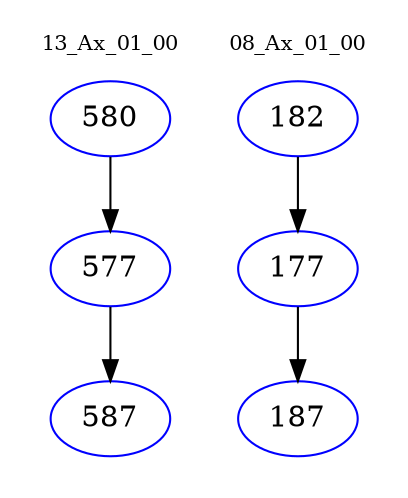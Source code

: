digraph{
subgraph cluster_0 {
color = white
label = "13_Ax_01_00";
fontsize=10;
T0_580 [label="580", color="blue"]
T0_580 -> T0_577 [color="black"]
T0_577 [label="577", color="blue"]
T0_577 -> T0_587 [color="black"]
T0_587 [label="587", color="blue"]
}
subgraph cluster_1 {
color = white
label = "08_Ax_01_00";
fontsize=10;
T1_182 [label="182", color="blue"]
T1_182 -> T1_177 [color="black"]
T1_177 [label="177", color="blue"]
T1_177 -> T1_187 [color="black"]
T1_187 [label="187", color="blue"]
}
}
